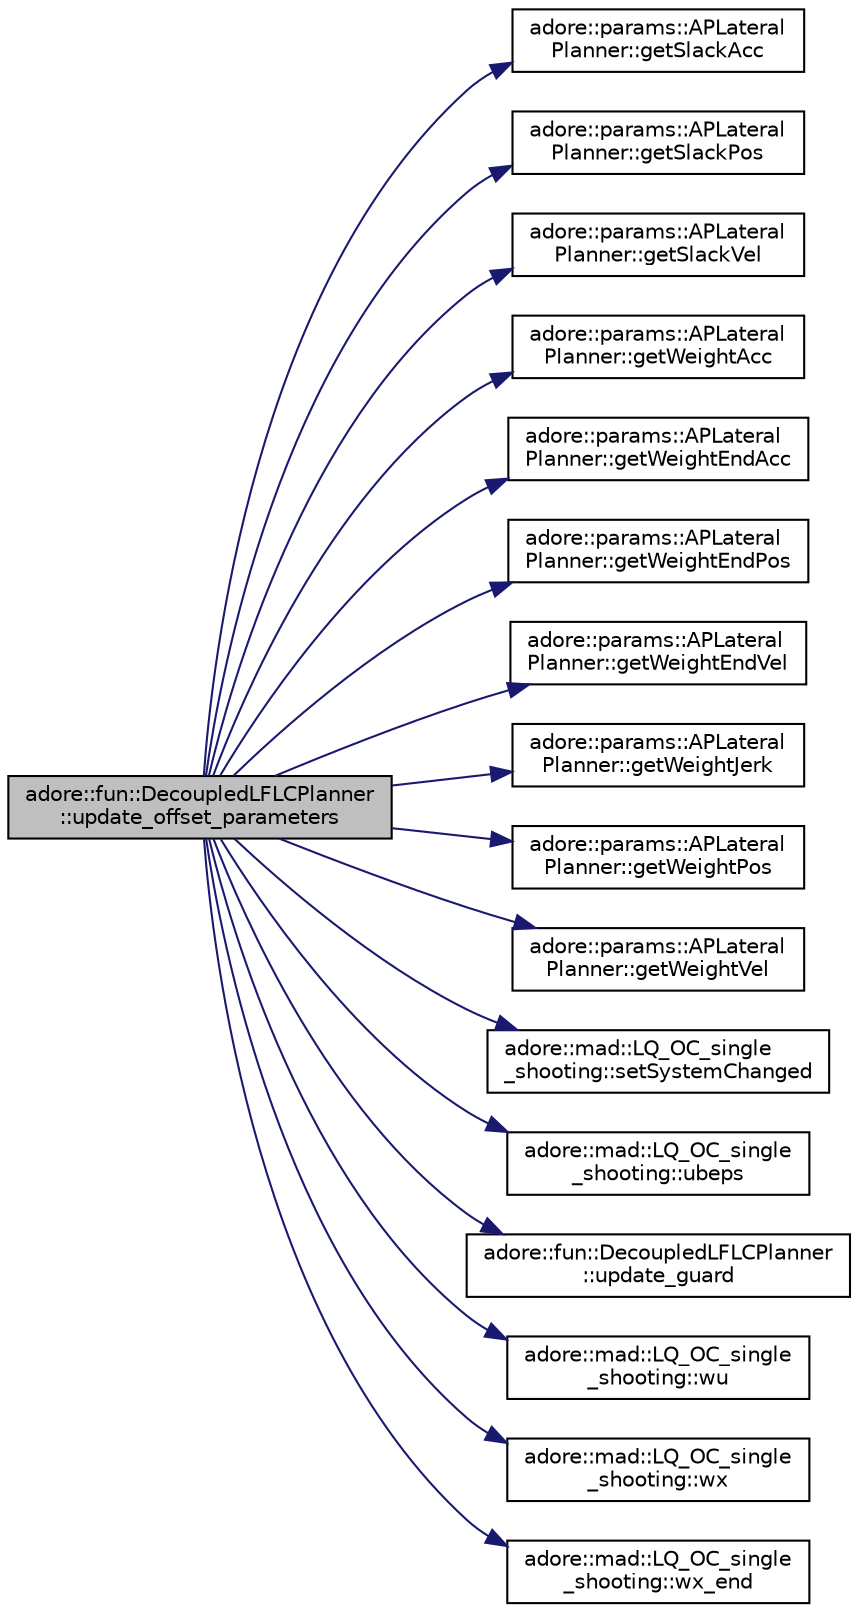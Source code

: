 digraph "adore::fun::DecoupledLFLCPlanner::update_offset_parameters"
{
 // LATEX_PDF_SIZE
  edge [fontname="Helvetica",fontsize="10",labelfontname="Helvetica",labelfontsize="10"];
  node [fontname="Helvetica",fontsize="10",shape=record];
  rankdir="LR";
  Node1 [label="adore::fun::DecoupledLFLCPlanner\l::update_offset_parameters",height=0.2,width=0.4,color="black", fillcolor="grey75", style="filled", fontcolor="black",tooltip=" "];
  Node1 -> Node2 [color="midnightblue",fontsize="10",style="solid",fontname="Helvetica"];
  Node2 [label="adore::params::APLateral\lPlanner::getSlackAcc",height=0.2,width=0.4,color="black", fillcolor="white", style="filled",URL="$classadore_1_1params_1_1APLateralPlanner.html#a332207c4342f1d5c3d9719f4bac83a18",tooltip="getSlackAcc returns maximum slack of soft-constraints for acceleration"];
  Node1 -> Node3 [color="midnightblue",fontsize="10",style="solid",fontname="Helvetica"];
  Node3 [label="adore::params::APLateral\lPlanner::getSlackPos",height=0.2,width=0.4,color="black", fillcolor="white", style="filled",URL="$classadore_1_1params_1_1APLateralPlanner.html#a4ff3177fd882dc9cd5ca08a86a0db858",tooltip="getSlackPos returns maximum slack of soft-constraints for position"];
  Node1 -> Node4 [color="midnightblue",fontsize="10",style="solid",fontname="Helvetica"];
  Node4 [label="adore::params::APLateral\lPlanner::getSlackVel",height=0.2,width=0.4,color="black", fillcolor="white", style="filled",URL="$classadore_1_1params_1_1APLateralPlanner.html#a4a4c1a78bda759d872cf10e8be191b77",tooltip="getSlackVel returns maximum slack of soft-constraints for velocity"];
  Node1 -> Node5 [color="midnightblue",fontsize="10",style="solid",fontname="Helvetica"];
  Node5 [label="adore::params::APLateral\lPlanner::getWeightAcc",height=0.2,width=0.4,color="black", fillcolor="white", style="filled",URL="$classadore_1_1params_1_1APLateralPlanner.html#a60e916727829be1f11f910d2e1297669",tooltip="getWeightAcc returns cost function weight for quadratic acceleration term"];
  Node1 -> Node6 [color="midnightblue",fontsize="10",style="solid",fontname="Helvetica"];
  Node6 [label="adore::params::APLateral\lPlanner::getWeightEndAcc",height=0.2,width=0.4,color="black", fillcolor="white", style="filled",URL="$classadore_1_1params_1_1APLateralPlanner.html#a2cb3d247137ed81d3efeca336e0943cb",tooltip="getWeightEndAcc returns cost function weight for quadratic acceleration term at end point"];
  Node1 -> Node7 [color="midnightblue",fontsize="10",style="solid",fontname="Helvetica"];
  Node7 [label="adore::params::APLateral\lPlanner::getWeightEndPos",height=0.2,width=0.4,color="black", fillcolor="white", style="filled",URL="$classadore_1_1params_1_1APLateralPlanner.html#ae2aa5a19705f7107fd935072837bc60e",tooltip="getWeightEndPos returns cost function weight for quadratic position error term at end point"];
  Node1 -> Node8 [color="midnightblue",fontsize="10",style="solid",fontname="Helvetica"];
  Node8 [label="adore::params::APLateral\lPlanner::getWeightEndVel",height=0.2,width=0.4,color="black", fillcolor="white", style="filled",URL="$classadore_1_1params_1_1APLateralPlanner.html#aaa55208828c863bc6eb40c9f02e7a5aa",tooltip="getWeightEndVel returns cost function weight for quadratic velocity error term at end point"];
  Node1 -> Node9 [color="midnightblue",fontsize="10",style="solid",fontname="Helvetica"];
  Node9 [label="adore::params::APLateral\lPlanner::getWeightJerk",height=0.2,width=0.4,color="black", fillcolor="white", style="filled",URL="$classadore_1_1params_1_1APLateralPlanner.html#ae5a7e51485b238a08dcecac579102922",tooltip="getWeightJerk returns cost function weight for quadratic jerk term"];
  Node1 -> Node10 [color="midnightblue",fontsize="10",style="solid",fontname="Helvetica"];
  Node10 [label="adore::params::APLateral\lPlanner::getWeightPos",height=0.2,width=0.4,color="black", fillcolor="white", style="filled",URL="$classadore_1_1params_1_1APLateralPlanner.html#ac3f04bae048e3fe9cfff12b4d0a597d9",tooltip="getWeightPos returns cost function weight for quadratic position error term"];
  Node1 -> Node11 [color="midnightblue",fontsize="10",style="solid",fontname="Helvetica"];
  Node11 [label="adore::params::APLateral\lPlanner::getWeightVel",height=0.2,width=0.4,color="black", fillcolor="white", style="filled",URL="$classadore_1_1params_1_1APLateralPlanner.html#a6ba2fe5da267a198f8465043ae594adf",tooltip="getWeightVel returns cost function weight for quadratic velocity error term"];
  Node1 -> Node12 [color="midnightblue",fontsize="10",style="solid",fontname="Helvetica"];
  Node12 [label="adore::mad::LQ_OC_single\l_shooting::setSystemChanged",height=0.2,width=0.4,color="black", fillcolor="white", style="filled",URL="$classadore_1_1mad_1_1LQ__OC__single__shooting.html#a5fcac1ea767ff35c986d236caf3d6ec4",tooltip=" "];
  Node1 -> Node13 [color="midnightblue",fontsize="10",style="solid",fontname="Helvetica"];
  Node13 [label="adore::mad::LQ_OC_single\l_shooting::ubeps",height=0.2,width=0.4,color="black", fillcolor="white", style="filled",URL="$classadore_1_1mad_1_1LQ__OC__single__shooting.html#ab493ff12358e118e70f7aba8688c7e54",tooltip=" "];
  Node1 -> Node14 [color="midnightblue",fontsize="10",style="solid",fontname="Helvetica"];
  Node14 [label="adore::fun::DecoupledLFLCPlanner\l::update_guard",height=0.2,width=0.4,color="black", fillcolor="white", style="filled",URL="$classadore_1_1fun_1_1DecoupledLFLCPlanner.html#af7df2c139c101f2cfd6fa9bf9965391a",tooltip=" "];
  Node1 -> Node15 [color="midnightblue",fontsize="10",style="solid",fontname="Helvetica"];
  Node15 [label="adore::mad::LQ_OC_single\l_shooting::wu",height=0.2,width=0.4,color="black", fillcolor="white", style="filled",URL="$classadore_1_1mad_1_1LQ__OC__single__shooting.html#af213a45160b684948610a4a72e188267",tooltip=" "];
  Node1 -> Node16 [color="midnightblue",fontsize="10",style="solid",fontname="Helvetica"];
  Node16 [label="adore::mad::LQ_OC_single\l_shooting::wx",height=0.2,width=0.4,color="black", fillcolor="white", style="filled",URL="$classadore_1_1mad_1_1LQ__OC__single__shooting.html#a3093fe03c2605d1fe61c1614f398212f",tooltip=" "];
  Node1 -> Node17 [color="midnightblue",fontsize="10",style="solid",fontname="Helvetica"];
  Node17 [label="adore::mad::LQ_OC_single\l_shooting::wx_end",height=0.2,width=0.4,color="black", fillcolor="white", style="filled",URL="$classadore_1_1mad_1_1LQ__OC__single__shooting.html#a7f83aeb20a771e3b38aa4a52942afed2",tooltip=" "];
}
